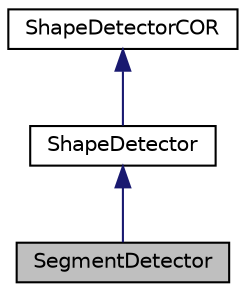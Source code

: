 digraph "SegmentDetector"
{
 // LATEX_PDF_SIZE
  edge [fontname="Helvetica",fontsize="10",labelfontname="Helvetica",labelfontsize="10"];
  node [fontname="Helvetica",fontsize="10",shape=record];
  Node1 [label="SegmentDetector",height=0.2,width=0.4,color="black", fillcolor="grey75", style="filled", fontcolor="black",tooltip=" "];
  Node2 -> Node1 [dir="back",color="midnightblue",fontsize="10",style="solid",fontname="Helvetica"];
  Node2 [label="ShapeDetector",height=0.2,width=0.4,color="black", fillcolor="white", style="filled",URL="$class_shape_detector.html",tooltip=" "];
  Node3 -> Node2 [dir="back",color="midnightblue",fontsize="10",style="solid",fontname="Helvetica"];
  Node3 [label="ShapeDetectorCOR",height=0.2,width=0.4,color="black", fillcolor="white", style="filled",URL="$class_shape_detector_c_o_r.html",tooltip=" "];
}
